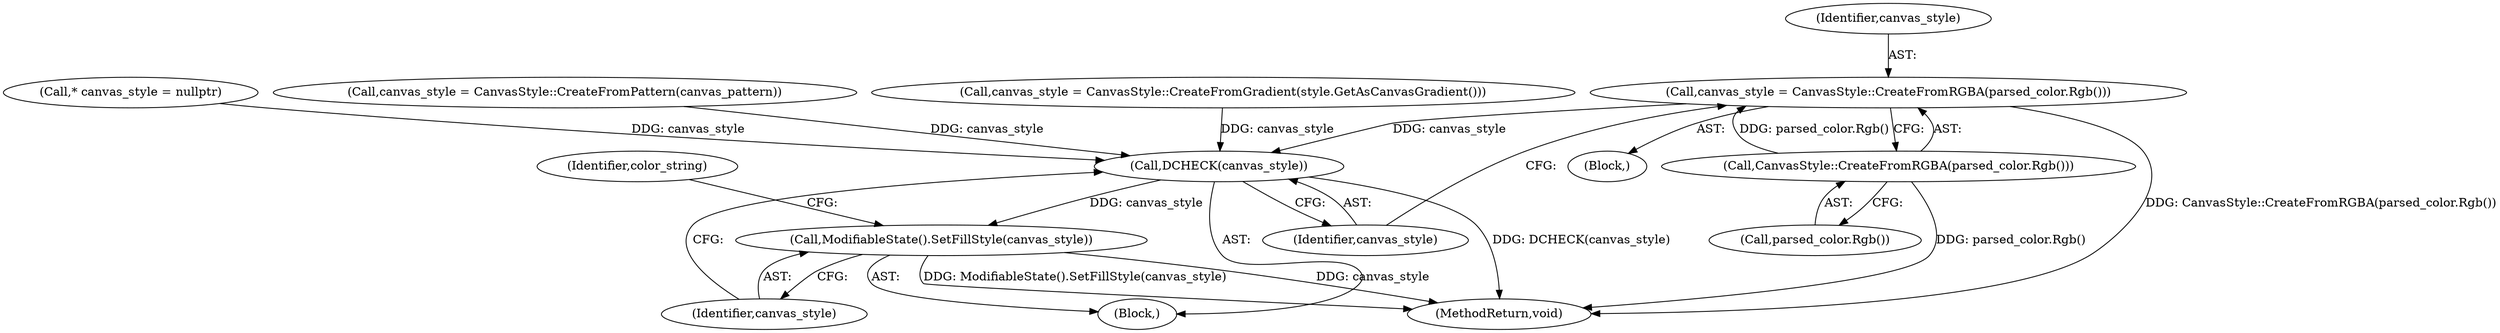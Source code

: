 digraph "0_Chrome_6ed26f014f76f10e76e80636027a2db9dcbe1664_3@pointer" {
"1000140" [label="(Call,canvas_style = CanvasStyle::CreateFromRGBA(parsed_color.Rgb()))"];
"1000142" [label="(Call,CanvasStyle::CreateFromRGBA(parsed_color.Rgb()))"];
"1000176" [label="(Call,DCHECK(canvas_style))"];
"1000178" [label="(Call,ModifiableState().SetFillStyle(canvas_style))"];
"1000183" [label="(MethodReturn,void)"];
"1000179" [label="(Identifier,canvas_style)"];
"1000178" [label="(Call,ModifiableState().SetFillStyle(canvas_style))"];
"1000176" [label="(Call,DCHECK(canvas_style))"];
"1000114" [label="(Block,)"];
"1000141" [label="(Identifier,canvas_style)"];
"1000109" [label="(Call,* canvas_style = nullptr)"];
"1000140" [label="(Call,canvas_style = CanvasStyle::CreateFromRGBA(parsed_color.Rgb()))"];
"1000172" [label="(Call,canvas_style = CanvasStyle::CreateFromPattern(canvas_pattern))"];
"1000142" [label="(Call,CanvasStyle::CreateFromRGBA(parsed_color.Rgb()))"];
"1000102" [label="(Block,)"];
"1000148" [label="(Call,canvas_style = CanvasStyle::CreateFromGradient(style.GetAsCanvasGradient()))"];
"1000177" [label="(Identifier,canvas_style)"];
"1000181" [label="(Identifier,color_string)"];
"1000143" [label="(Call,parsed_color.Rgb())"];
"1000140" -> "1000114"  [label="AST: "];
"1000140" -> "1000142"  [label="CFG: "];
"1000141" -> "1000140"  [label="AST: "];
"1000142" -> "1000140"  [label="AST: "];
"1000177" -> "1000140"  [label="CFG: "];
"1000140" -> "1000183"  [label="DDG: CanvasStyle::CreateFromRGBA(parsed_color.Rgb())"];
"1000142" -> "1000140"  [label="DDG: parsed_color.Rgb()"];
"1000140" -> "1000176"  [label="DDG: canvas_style"];
"1000142" -> "1000143"  [label="CFG: "];
"1000143" -> "1000142"  [label="AST: "];
"1000142" -> "1000183"  [label="DDG: parsed_color.Rgb()"];
"1000176" -> "1000102"  [label="AST: "];
"1000176" -> "1000177"  [label="CFG: "];
"1000177" -> "1000176"  [label="AST: "];
"1000179" -> "1000176"  [label="CFG: "];
"1000176" -> "1000183"  [label="DDG: DCHECK(canvas_style)"];
"1000148" -> "1000176"  [label="DDG: canvas_style"];
"1000109" -> "1000176"  [label="DDG: canvas_style"];
"1000172" -> "1000176"  [label="DDG: canvas_style"];
"1000176" -> "1000178"  [label="DDG: canvas_style"];
"1000178" -> "1000102"  [label="AST: "];
"1000178" -> "1000179"  [label="CFG: "];
"1000179" -> "1000178"  [label="AST: "];
"1000181" -> "1000178"  [label="CFG: "];
"1000178" -> "1000183"  [label="DDG: ModifiableState().SetFillStyle(canvas_style)"];
"1000178" -> "1000183"  [label="DDG: canvas_style"];
}
